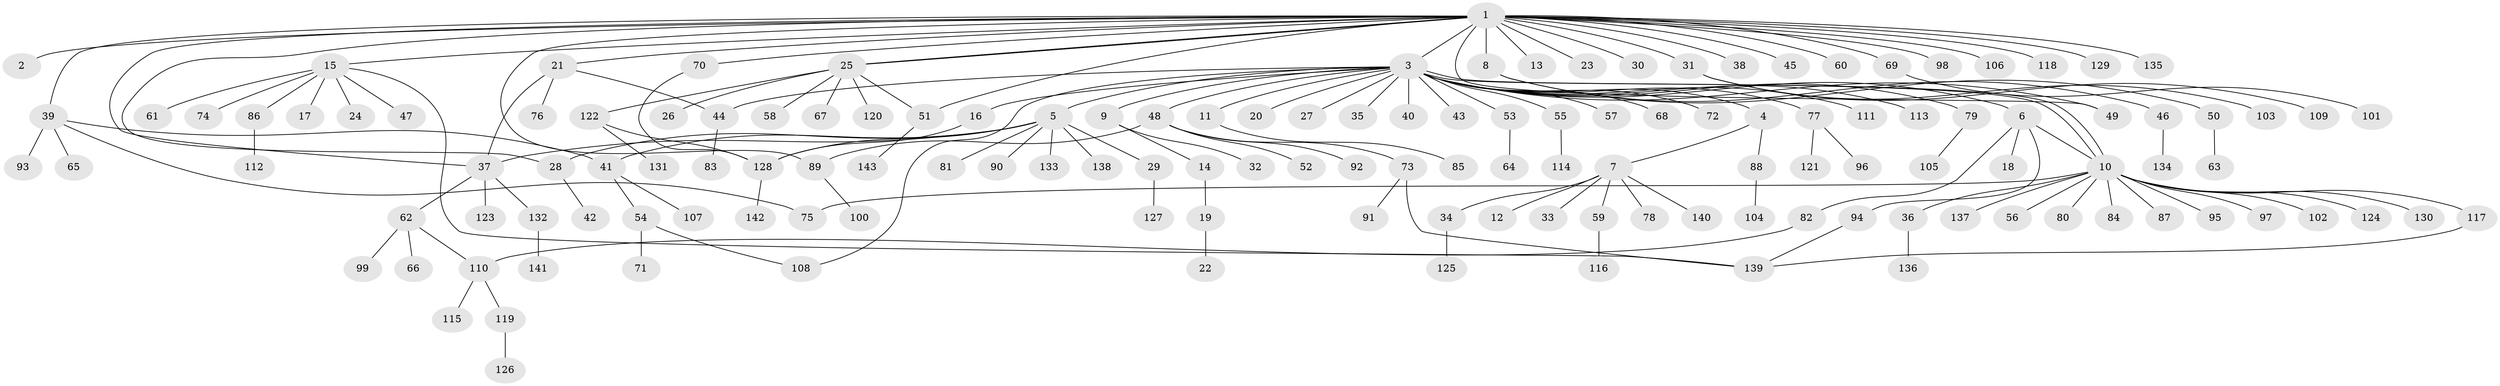 // coarse degree distribution, {13: 0.017241379310344827, 4: 0.13793103448275862, 15: 0.017241379310344827, 7: 0.017241379310344827, 2: 0.2413793103448276, 5: 0.034482758620689655, 1: 0.41379310344827586, 3: 0.1206896551724138}
// Generated by graph-tools (version 1.1) at 2025/50/03/04/25 22:50:26]
// undirected, 143 vertices, 162 edges
graph export_dot {
  node [color=gray90,style=filled];
  1;
  2;
  3;
  4;
  5;
  6;
  7;
  8;
  9;
  10;
  11;
  12;
  13;
  14;
  15;
  16;
  17;
  18;
  19;
  20;
  21;
  22;
  23;
  24;
  25;
  26;
  27;
  28;
  29;
  30;
  31;
  32;
  33;
  34;
  35;
  36;
  37;
  38;
  39;
  40;
  41;
  42;
  43;
  44;
  45;
  46;
  47;
  48;
  49;
  50;
  51;
  52;
  53;
  54;
  55;
  56;
  57;
  58;
  59;
  60;
  61;
  62;
  63;
  64;
  65;
  66;
  67;
  68;
  69;
  70;
  71;
  72;
  73;
  74;
  75;
  76;
  77;
  78;
  79;
  80;
  81;
  82;
  83;
  84;
  85;
  86;
  87;
  88;
  89;
  90;
  91;
  92;
  93;
  94;
  95;
  96;
  97;
  98;
  99;
  100;
  101;
  102;
  103;
  104;
  105;
  106;
  107;
  108;
  109;
  110;
  111;
  112;
  113;
  114;
  115;
  116;
  117;
  118;
  119;
  120;
  121;
  122;
  123;
  124;
  125;
  126;
  127;
  128;
  129;
  130;
  131;
  132;
  133;
  134;
  135;
  136;
  137;
  138;
  139;
  140;
  141;
  142;
  143;
  1 -- 2;
  1 -- 3;
  1 -- 8;
  1 -- 13;
  1 -- 15;
  1 -- 21;
  1 -- 23;
  1 -- 25;
  1 -- 25;
  1 -- 28;
  1 -- 30;
  1 -- 31;
  1 -- 37;
  1 -- 38;
  1 -- 39;
  1 -- 45;
  1 -- 49;
  1 -- 51;
  1 -- 60;
  1 -- 69;
  1 -- 70;
  1 -- 89;
  1 -- 98;
  1 -- 106;
  1 -- 118;
  1 -- 129;
  1 -- 135;
  3 -- 4;
  3 -- 5;
  3 -- 6;
  3 -- 9;
  3 -- 10;
  3 -- 10;
  3 -- 11;
  3 -- 16;
  3 -- 20;
  3 -- 27;
  3 -- 35;
  3 -- 40;
  3 -- 43;
  3 -- 44;
  3 -- 48;
  3 -- 49;
  3 -- 53;
  3 -- 55;
  3 -- 57;
  3 -- 68;
  3 -- 72;
  3 -- 77;
  3 -- 79;
  3 -- 108;
  3 -- 111;
  3 -- 113;
  4 -- 7;
  4 -- 88;
  5 -- 28;
  5 -- 29;
  5 -- 37;
  5 -- 41;
  5 -- 81;
  5 -- 90;
  5 -- 128;
  5 -- 133;
  5 -- 138;
  6 -- 10;
  6 -- 18;
  6 -- 82;
  6 -- 94;
  7 -- 12;
  7 -- 33;
  7 -- 34;
  7 -- 59;
  7 -- 78;
  7 -- 140;
  8 -- 46;
  8 -- 50;
  9 -- 14;
  9 -- 32;
  10 -- 36;
  10 -- 56;
  10 -- 75;
  10 -- 80;
  10 -- 84;
  10 -- 87;
  10 -- 95;
  10 -- 97;
  10 -- 102;
  10 -- 117;
  10 -- 124;
  10 -- 130;
  10 -- 137;
  11 -- 85;
  14 -- 19;
  15 -- 17;
  15 -- 24;
  15 -- 47;
  15 -- 61;
  15 -- 74;
  15 -- 86;
  15 -- 139;
  16 -- 128;
  19 -- 22;
  21 -- 37;
  21 -- 44;
  21 -- 76;
  25 -- 26;
  25 -- 51;
  25 -- 58;
  25 -- 67;
  25 -- 120;
  25 -- 122;
  28 -- 42;
  29 -- 127;
  31 -- 103;
  31 -- 109;
  34 -- 125;
  36 -- 136;
  37 -- 62;
  37 -- 123;
  37 -- 132;
  39 -- 41;
  39 -- 65;
  39 -- 75;
  39 -- 93;
  41 -- 54;
  41 -- 107;
  44 -- 83;
  46 -- 134;
  48 -- 52;
  48 -- 73;
  48 -- 89;
  48 -- 92;
  50 -- 63;
  51 -- 143;
  53 -- 64;
  54 -- 71;
  54 -- 108;
  55 -- 114;
  59 -- 116;
  62 -- 66;
  62 -- 99;
  62 -- 110;
  69 -- 101;
  70 -- 128;
  73 -- 91;
  73 -- 139;
  77 -- 96;
  77 -- 121;
  79 -- 105;
  82 -- 110;
  86 -- 112;
  88 -- 104;
  89 -- 100;
  94 -- 139;
  110 -- 115;
  110 -- 119;
  117 -- 139;
  119 -- 126;
  122 -- 128;
  122 -- 131;
  128 -- 142;
  132 -- 141;
}
